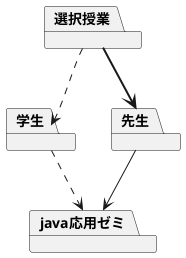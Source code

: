 @startuml パッケージ
package 選択授業
package 学生
package 先生
package java応用ゼミ

選択授業-[dashed]->学生
選択授業-[bold]->先生
学生-[dashed]->java応用ゼミ
先生-[plain]->java応用ゼミ
@enduml